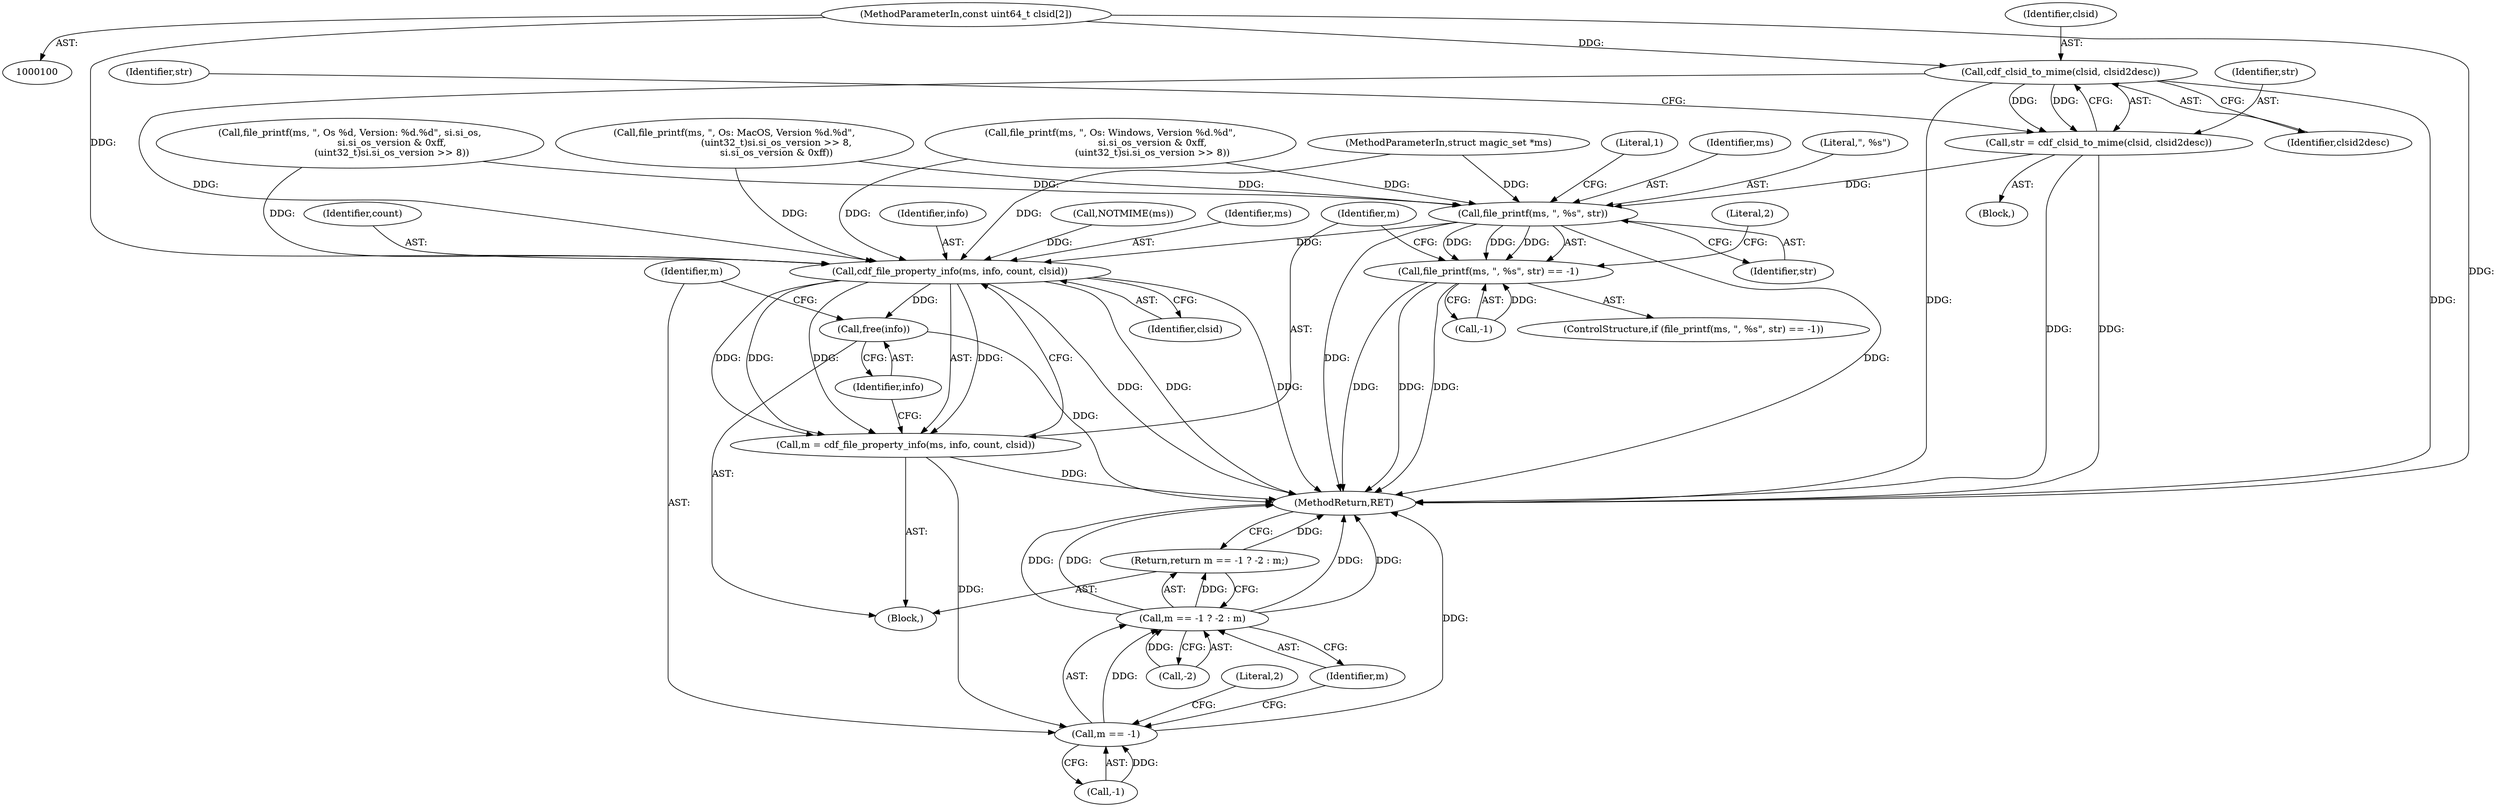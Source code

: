digraph "1_file_6d209c1c489457397a5763bca4b28e43aac90391_1@array" {
"1000104" [label="(MethodParameterIn,const uint64_t clsid[2])"];
"1000241" [label="(Call,cdf_clsid_to_mime(clsid, clsid2desc))"];
"1000239" [label="(Call,str = cdf_clsid_to_mime(clsid, clsid2desc))"];
"1000248" [label="(Call,file_printf(ms, \", %s\", str))"];
"1000247" [label="(Call,file_printf(ms, \", %s\", str) == -1)"];
"1000259" [label="(Call,cdf_file_property_info(ms, info, count, clsid))"];
"1000257" [label="(Call,m = cdf_file_property_info(ms, info, count, clsid))"];
"1000268" [label="(Call,m == -1)"];
"1000267" [label="(Call,m == -1 ? -2 : m)"];
"1000266" [label="(Return,return m == -1 ? -2 : m;)"];
"1000264" [label="(Call,free(info))"];
"1000266" [label="(Return,return m == -1 ? -2 : m;)"];
"1000275" [label="(MethodReturn,RET)"];
"1000167" [label="(Call,file_printf(ms, \", Os: Windows, Version %d.%d\",\n                            si.si_os_version & 0xff,\n                            (uint32_t)si.si_os_version >> 8))"];
"1000261" [label="(Identifier,info)"];
"1000267" [label="(Call,m == -1 ? -2 : m)"];
"1000242" [label="(Identifier,clsid)"];
"1000243" [label="(Identifier,clsid2desc)"];
"1000269" [label="(Identifier,m)"];
"1000256" [label="(Literal,2)"];
"1000104" [label="(MethodParameterIn,const uint64_t clsid[2])"];
"1000251" [label="(Identifier,str)"];
"1000191" [label="(Call,file_printf(ms, \", Os: MacOS, Version %d.%d\",\n                            (uint32_t)si.si_os_version >> 8,\n                            si.si_os_version & 0xff))"];
"1000101" [label="(MethodParameterIn,struct magic_set *ms)"];
"1000262" [label="(Identifier,count)"];
"1000272" [label="(Call,-2)"];
"1000257" [label="(Call,m = cdf_file_property_info(ms, info, count, clsid))"];
"1000239" [label="(Call,str = cdf_clsid_to_mime(clsid, clsid2desc))"];
"1000127" [label="(Call,NOTMIME(ms))"];
"1000247" [label="(Call,file_printf(ms, \", %s\", str) == -1)"];
"1000259" [label="(Call,cdf_file_property_info(ms, info, count, clsid))"];
"1000240" [label="(Identifier,str)"];
"1000250" [label="(Literal,\", %s\")"];
"1000265" [label="(Identifier,info)"];
"1000105" [label="(Block,)"];
"1000246" [label="(ControlStructure,if (file_printf(ms, \", %s\", str) == -1))"];
"1000253" [label="(Literal,1)"];
"1000270" [label="(Call,-1)"];
"1000264" [label="(Call,free(info))"];
"1000258" [label="(Identifier,m)"];
"1000215" [label="(Call,file_printf(ms, \", Os %d, Version: %d.%d\", si.si_os,\n                            si.si_os_version & 0xff,\n                            (uint32_t)si.si_os_version >> 8))"];
"1000248" [label="(Call,file_printf(ms, \", %s\", str))"];
"1000252" [label="(Call,-1)"];
"1000241" [label="(Call,cdf_clsid_to_mime(clsid, clsid2desc))"];
"1000245" [label="(Identifier,str)"];
"1000273" [label="(Literal,2)"];
"1000260" [label="(Identifier,ms)"];
"1000268" [label="(Call,m == -1)"];
"1000263" [label="(Identifier,clsid)"];
"1000129" [label="(Block,)"];
"1000274" [label="(Identifier,m)"];
"1000249" [label="(Identifier,ms)"];
"1000104" -> "1000100"  [label="AST: "];
"1000104" -> "1000275"  [label="DDG: "];
"1000104" -> "1000241"  [label="DDG: "];
"1000104" -> "1000259"  [label="DDG: "];
"1000241" -> "1000239"  [label="AST: "];
"1000241" -> "1000243"  [label="CFG: "];
"1000242" -> "1000241"  [label="AST: "];
"1000243" -> "1000241"  [label="AST: "];
"1000239" -> "1000241"  [label="CFG: "];
"1000241" -> "1000275"  [label="DDG: "];
"1000241" -> "1000275"  [label="DDG: "];
"1000241" -> "1000239"  [label="DDG: "];
"1000241" -> "1000239"  [label="DDG: "];
"1000241" -> "1000259"  [label="DDG: "];
"1000239" -> "1000129"  [label="AST: "];
"1000240" -> "1000239"  [label="AST: "];
"1000245" -> "1000239"  [label="CFG: "];
"1000239" -> "1000275"  [label="DDG: "];
"1000239" -> "1000275"  [label="DDG: "];
"1000239" -> "1000248"  [label="DDG: "];
"1000248" -> "1000247"  [label="AST: "];
"1000248" -> "1000251"  [label="CFG: "];
"1000249" -> "1000248"  [label="AST: "];
"1000250" -> "1000248"  [label="AST: "];
"1000251" -> "1000248"  [label="AST: "];
"1000253" -> "1000248"  [label="CFG: "];
"1000248" -> "1000275"  [label="DDG: "];
"1000248" -> "1000275"  [label="DDG: "];
"1000248" -> "1000247"  [label="DDG: "];
"1000248" -> "1000247"  [label="DDG: "];
"1000248" -> "1000247"  [label="DDG: "];
"1000167" -> "1000248"  [label="DDG: "];
"1000215" -> "1000248"  [label="DDG: "];
"1000191" -> "1000248"  [label="DDG: "];
"1000101" -> "1000248"  [label="DDG: "];
"1000248" -> "1000259"  [label="DDG: "];
"1000247" -> "1000246"  [label="AST: "];
"1000247" -> "1000252"  [label="CFG: "];
"1000252" -> "1000247"  [label="AST: "];
"1000256" -> "1000247"  [label="CFG: "];
"1000258" -> "1000247"  [label="CFG: "];
"1000247" -> "1000275"  [label="DDG: "];
"1000247" -> "1000275"  [label="DDG: "];
"1000247" -> "1000275"  [label="DDG: "];
"1000252" -> "1000247"  [label="DDG: "];
"1000259" -> "1000257"  [label="AST: "];
"1000259" -> "1000263"  [label="CFG: "];
"1000260" -> "1000259"  [label="AST: "];
"1000261" -> "1000259"  [label="AST: "];
"1000262" -> "1000259"  [label="AST: "];
"1000263" -> "1000259"  [label="AST: "];
"1000257" -> "1000259"  [label="CFG: "];
"1000259" -> "1000275"  [label="DDG: "];
"1000259" -> "1000275"  [label="DDG: "];
"1000259" -> "1000275"  [label="DDG: "];
"1000259" -> "1000257"  [label="DDG: "];
"1000259" -> "1000257"  [label="DDG: "];
"1000259" -> "1000257"  [label="DDG: "];
"1000259" -> "1000257"  [label="DDG: "];
"1000167" -> "1000259"  [label="DDG: "];
"1000215" -> "1000259"  [label="DDG: "];
"1000127" -> "1000259"  [label="DDG: "];
"1000191" -> "1000259"  [label="DDG: "];
"1000101" -> "1000259"  [label="DDG: "];
"1000259" -> "1000264"  [label="DDG: "];
"1000257" -> "1000105"  [label="AST: "];
"1000258" -> "1000257"  [label="AST: "];
"1000265" -> "1000257"  [label="CFG: "];
"1000257" -> "1000275"  [label="DDG: "];
"1000257" -> "1000268"  [label="DDG: "];
"1000268" -> "1000267"  [label="AST: "];
"1000268" -> "1000270"  [label="CFG: "];
"1000269" -> "1000268"  [label="AST: "];
"1000270" -> "1000268"  [label="AST: "];
"1000273" -> "1000268"  [label="CFG: "];
"1000274" -> "1000268"  [label="CFG: "];
"1000268" -> "1000275"  [label="DDG: "];
"1000268" -> "1000267"  [label="DDG: "];
"1000270" -> "1000268"  [label="DDG: "];
"1000267" -> "1000266"  [label="AST: "];
"1000267" -> "1000272"  [label="CFG: "];
"1000267" -> "1000274"  [label="CFG: "];
"1000272" -> "1000267"  [label="AST: "];
"1000274" -> "1000267"  [label="AST: "];
"1000266" -> "1000267"  [label="CFG: "];
"1000267" -> "1000275"  [label="DDG: "];
"1000267" -> "1000275"  [label="DDG: "];
"1000267" -> "1000275"  [label="DDG: "];
"1000267" -> "1000275"  [label="DDG: "];
"1000267" -> "1000266"  [label="DDG: "];
"1000272" -> "1000267"  [label="DDG: "];
"1000266" -> "1000105"  [label="AST: "];
"1000275" -> "1000266"  [label="CFG: "];
"1000266" -> "1000275"  [label="DDG: "];
"1000264" -> "1000105"  [label="AST: "];
"1000264" -> "1000265"  [label="CFG: "];
"1000265" -> "1000264"  [label="AST: "];
"1000269" -> "1000264"  [label="CFG: "];
"1000264" -> "1000275"  [label="DDG: "];
}
